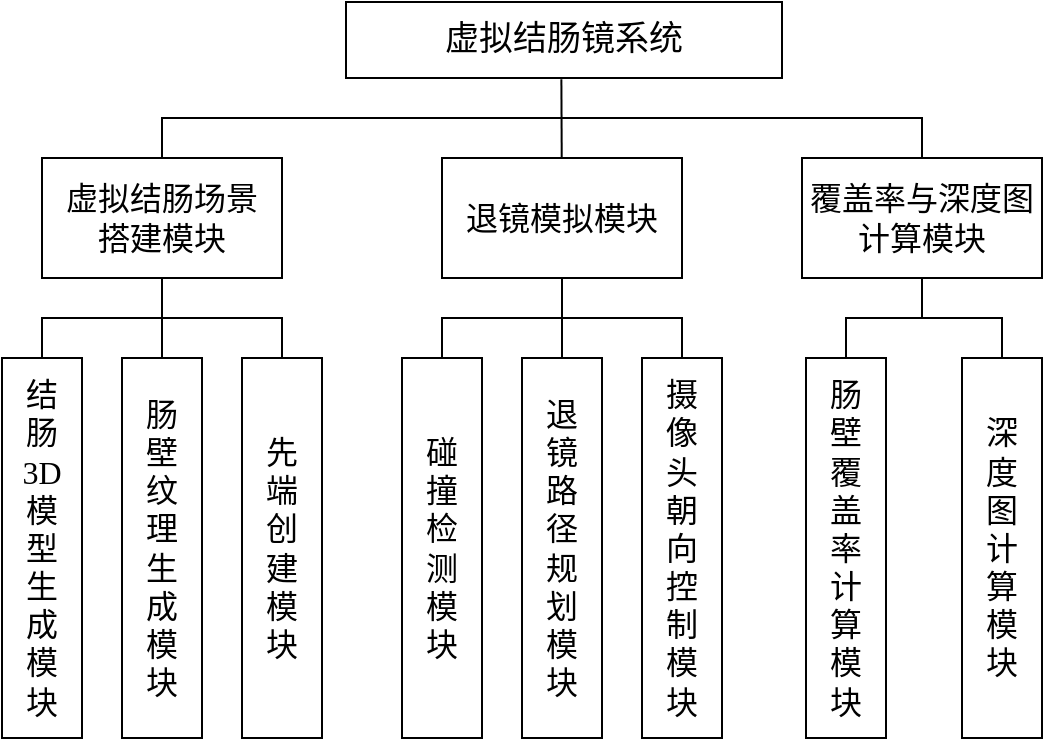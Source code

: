 <mxfile version="24.2.1" type="github">
  <diagram name="第 1 页" id="o09nwmJH8gYaiNs6TEiu">
    <mxGraphModel dx="683" dy="388" grid="0" gridSize="10" guides="0" tooltips="1" connect="0" arrows="0" fold="1" page="0" pageScale="1" pageWidth="827" pageHeight="1169" math="0" shadow="0">
      <root>
        <mxCell id="0" />
        <mxCell id="1" parent="0" />
        <mxCell id="TBaPAQR4gGPx_6uJ96JD-1" value="&lt;span style=&quot;font-family: 宋体;&quot;&gt;&lt;font style=&quot;font-size: 17px;&quot;&gt;虚拟结肠镜系统&lt;/font&gt;&lt;/span&gt;" style="rounded=0;whiteSpace=wrap;html=1;" parent="1" vertex="1">
          <mxGeometry x="282" y="132" width="218" height="38" as="geometry" />
        </mxCell>
        <mxCell id="NpMSBIKZ0nWcsXwlge86-1" value="&lt;span style=&quot;font-size:12.0pt;mso-bidi-font-size:11.0pt;&lt;br/&gt;line-height:150%;font-family:宋体;mso-ascii-font-family:&amp;quot;Times New Roman&amp;quot;;&lt;br/&gt;mso-hansi-font-family:&amp;quot;Times New Roman&amp;quot;;mso-bidi-font-family:&amp;quot;Times New Roman&amp;quot;;&lt;br/&gt;mso-bidi-theme-font:minor-bidi;mso-ansi-language:EN-US;mso-fareast-language:&lt;br/&gt;ZH-CN;mso-bidi-language:AR-SA&quot;&gt;虚拟结肠场景&lt;/span&gt;&lt;div&gt;&lt;span style=&quot;font-size:12.0pt;mso-bidi-font-size:11.0pt;&lt;br/&gt;line-height:150%;font-family:宋体;mso-ascii-font-family:&amp;quot;Times New Roman&amp;quot;;&lt;br/&gt;mso-hansi-font-family:&amp;quot;Times New Roman&amp;quot;;mso-bidi-font-family:&amp;quot;Times New Roman&amp;quot;;&lt;br/&gt;mso-bidi-theme-font:minor-bidi;mso-ansi-language:EN-US;mso-fareast-language:&lt;br/&gt;ZH-CN;mso-bidi-language:AR-SA&quot;&gt;搭建&lt;/span&gt;&lt;span style=&quot;font-family: 宋体; font-size: 12pt; background-color: initial;&quot;&gt;模块&lt;/span&gt;&lt;/div&gt;" style="rounded=0;whiteSpace=wrap;html=1;" parent="1" vertex="1">
          <mxGeometry x="130" y="210" width="120" height="60" as="geometry" />
        </mxCell>
        <mxCell id="NpMSBIKZ0nWcsXwlge86-2" value="&lt;span style=&quot;font-size:12.0pt;mso-bidi-font-size:11.0pt;&lt;br/&gt;line-height:150%;font-family:宋体;mso-ascii-font-family:&amp;quot;Times New Roman&amp;quot;;&lt;br/&gt;mso-hansi-font-family:&amp;quot;Times New Roman&amp;quot;;mso-bidi-font-family:&amp;quot;Times New Roman&amp;quot;;&lt;br/&gt;mso-bidi-theme-font:minor-bidi;mso-ansi-language:EN-US;mso-fareast-language:&lt;br/&gt;ZH-CN;mso-bidi-language:AR-SA&quot;&gt;覆盖率与深度图计算模块&lt;/span&gt;" style="rounded=0;whiteSpace=wrap;html=1;" parent="1" vertex="1">
          <mxGeometry x="510" y="210" width="120" height="60" as="geometry" />
        </mxCell>
        <mxCell id="eOaeUrl-EIrp96FyysAk-3" value="" style="endArrow=none;html=1;rounded=0;exitX=0.5;exitY=0;exitDx=0;exitDy=0;" parent="1" source="NpMSBIKZ0nWcsXwlge86-1" edge="1">
          <mxGeometry width="50" height="50" relative="1" as="geometry">
            <mxPoint x="260" y="280" as="sourcePoint" />
            <mxPoint x="390" y="190" as="targetPoint" />
            <Array as="points">
              <mxPoint x="190" y="190" />
            </Array>
          </mxGeometry>
        </mxCell>
        <mxCell id="eOaeUrl-EIrp96FyysAk-4" value="" style="endArrow=none;html=1;rounded=0;exitX=0.5;exitY=0;exitDx=0;exitDy=0;" parent="1" source="NpMSBIKZ0nWcsXwlge86-2" edge="1">
          <mxGeometry width="50" height="50" relative="1" as="geometry">
            <mxPoint x="320" y="450" as="sourcePoint" />
            <mxPoint x="390" y="190" as="targetPoint" />
            <Array as="points">
              <mxPoint x="570" y="190" />
            </Array>
          </mxGeometry>
        </mxCell>
        <mxCell id="eOaeUrl-EIrp96FyysAk-5" value="&lt;span style=&quot;font-size:12.0pt;mso-bidi-font-size:11.0pt;&lt;br/&gt;line-height:150%;font-family:宋体;mso-ascii-font-family:&amp;quot;Times New Roman&amp;quot;;&lt;br/&gt;mso-hansi-font-family:&amp;quot;Times New Roman&amp;quot;;mso-bidi-font-family:&amp;quot;Times New Roman&amp;quot;;&lt;br/&gt;mso-bidi-theme-font:minor-bidi;mso-ansi-language:EN-US;mso-fareast-language:&lt;br/&gt;ZH-CN;mso-bidi-language:AR-SA&quot;&gt;退镜模拟模块&lt;/span&gt;" style="rounded=0;whiteSpace=wrap;html=1;" parent="1" vertex="1">
          <mxGeometry x="330" y="210" width="120" height="60" as="geometry" />
        </mxCell>
        <mxCell id="eOaeUrl-EIrp96FyysAk-7" value="&lt;span style=&quot;font-size:12.0pt;mso-bidi-font-size:11.0pt;&lt;br/&gt;line-height:150%;font-family:宋体;mso-ascii-font-family:&amp;quot;Times New Roman&amp;quot;;&lt;br/&gt;mso-hansi-font-family:&amp;quot;Times New Roman&amp;quot;;mso-bidi-font-family:&amp;quot;Times New Roman&amp;quot;;&lt;br/&gt;mso-bidi-theme-font:minor-bidi;mso-ansi-language:EN-US;mso-fareast-language:&lt;br/&gt;ZH-CN;mso-bidi-language:AR-SA&quot;&gt;结&lt;/span&gt;&lt;div&gt;&lt;span style=&quot;font-size:12.0pt;mso-bidi-font-size:11.0pt;&lt;br/&gt;line-height:150%;font-family:宋体;mso-ascii-font-family:&amp;quot;Times New Roman&amp;quot;;&lt;br/&gt;mso-hansi-font-family:&amp;quot;Times New Roman&amp;quot;;mso-bidi-font-family:&amp;quot;Times New Roman&amp;quot;;&lt;br/&gt;mso-bidi-theme-font:minor-bidi;mso-ansi-language:EN-US;mso-fareast-language:&lt;br/&gt;ZH-CN;mso-bidi-language:AR-SA&quot;&gt;肠&lt;/span&gt;&lt;/div&gt;&lt;div&gt;&lt;span style=&quot;font-size:12.0pt;mso-bidi-font-size:11.0pt;&lt;br/&gt;line-height:150%;font-family:宋体;mso-ascii-font-family:&amp;quot;Times New Roman&amp;quot;;&lt;br/&gt;mso-hansi-font-family:&amp;quot;Times New Roman&amp;quot;;mso-bidi-font-family:&amp;quot;Times New Roman&amp;quot;;&lt;br/&gt;mso-bidi-theme-font:minor-bidi;mso-ansi-language:EN-US;mso-fareast-language:&lt;br/&gt;ZH-CN;mso-bidi-language:AR-SA&quot;&gt;3D&lt;/span&gt;&lt;/div&gt;&lt;div&gt;&lt;span style=&quot;font-size:12.0pt;mso-bidi-font-size:11.0pt;&lt;br/&gt;line-height:150%;font-family:宋体;mso-ascii-font-family:&amp;quot;Times New Roman&amp;quot;;&lt;br/&gt;mso-hansi-font-family:&amp;quot;Times New Roman&amp;quot;;mso-bidi-font-family:&amp;quot;Times New Roman&amp;quot;;&lt;br/&gt;mso-bidi-theme-font:minor-bidi;mso-ansi-language:EN-US;mso-fareast-language:&lt;br/&gt;ZH-CN;mso-bidi-language:AR-SA&quot;&gt;模&lt;/span&gt;&lt;/div&gt;&lt;div&gt;&lt;span style=&quot;font-size:12.0pt;mso-bidi-font-size:11.0pt;&lt;br/&gt;line-height:150%;font-family:宋体;mso-ascii-font-family:&amp;quot;Times New Roman&amp;quot;;&lt;br/&gt;mso-hansi-font-family:&amp;quot;Times New Roman&amp;quot;;mso-bidi-font-family:&amp;quot;Times New Roman&amp;quot;;&lt;br/&gt;mso-bidi-theme-font:minor-bidi;mso-ansi-language:EN-US;mso-fareast-language:&lt;br/&gt;ZH-CN;mso-bidi-language:AR-SA&quot;&gt;型&lt;/span&gt;&lt;/div&gt;&lt;div&gt;&lt;span style=&quot;font-size:12.0pt;mso-bidi-font-size:11.0pt;&lt;br/&gt;line-height:150%;font-family:宋体;mso-ascii-font-family:&amp;quot;Times New Roman&amp;quot;;&lt;br/&gt;mso-hansi-font-family:&amp;quot;Times New Roman&amp;quot;;mso-bidi-font-family:&amp;quot;Times New Roman&amp;quot;;&lt;br/&gt;mso-bidi-theme-font:minor-bidi;mso-ansi-language:EN-US;mso-fareast-language:&lt;br/&gt;ZH-CN;mso-bidi-language:AR-SA&quot;&gt;生&lt;/span&gt;&lt;/div&gt;&lt;div&gt;&lt;span style=&quot;font-size:12.0pt;mso-bidi-font-size:11.0pt;&lt;br/&gt;line-height:150%;font-family:宋体;mso-ascii-font-family:&amp;quot;Times New Roman&amp;quot;;&lt;br/&gt;mso-hansi-font-family:&amp;quot;Times New Roman&amp;quot;;mso-bidi-font-family:&amp;quot;Times New Roman&amp;quot;;&lt;br/&gt;mso-bidi-theme-font:minor-bidi;mso-ansi-language:EN-US;mso-fareast-language:&lt;br/&gt;ZH-CN;mso-bidi-language:AR-SA&quot;&gt;成&lt;/span&gt;&lt;/div&gt;&lt;div&gt;&lt;span style=&quot;font-size:12.0pt;mso-bidi-font-size:11.0pt;&lt;br/&gt;line-height:150%;font-family:宋体;mso-ascii-font-family:&amp;quot;Times New Roman&amp;quot;;&lt;br/&gt;mso-hansi-font-family:&amp;quot;Times New Roman&amp;quot;;mso-bidi-font-family:&amp;quot;Times New Roman&amp;quot;;&lt;br/&gt;mso-bidi-theme-font:minor-bidi;mso-ansi-language:EN-US;mso-fareast-language:&lt;br/&gt;ZH-CN;mso-bidi-language:AR-SA&quot;&gt;模&lt;/span&gt;&lt;/div&gt;&lt;div&gt;&lt;span style=&quot;font-size:12.0pt;mso-bidi-font-size:11.0pt;&lt;br/&gt;line-height:150%;font-family:宋体;mso-ascii-font-family:&amp;quot;Times New Roman&amp;quot;;&lt;br/&gt;mso-hansi-font-family:&amp;quot;Times New Roman&amp;quot;;mso-bidi-font-family:&amp;quot;Times New Roman&amp;quot;;&lt;br/&gt;mso-bidi-theme-font:minor-bidi;mso-ansi-language:EN-US;mso-fareast-language:&lt;br/&gt;ZH-CN;mso-bidi-language:AR-SA&quot;&gt;块&lt;/span&gt;&lt;/div&gt;" style="rounded=0;whiteSpace=wrap;html=1;" parent="1" vertex="1">
          <mxGeometry x="110" y="310" width="40" height="190" as="geometry" />
        </mxCell>
        <mxCell id="eOaeUrl-EIrp96FyysAk-8" value="&lt;span style=&quot;font-size:12.0pt;mso-bidi-font-size:11.0pt;&lt;br/&gt;line-height:150%;font-family:宋体;mso-ascii-font-family:&amp;quot;Times New Roman&amp;quot;;&lt;br/&gt;mso-hansi-font-family:&amp;quot;Times New Roman&amp;quot;;mso-bidi-font-family:&amp;quot;Times New Roman&amp;quot;;&lt;br/&gt;mso-bidi-theme-font:minor-bidi;mso-ansi-language:EN-US;mso-fareast-language:&lt;br/&gt;ZH-CN;mso-bidi-language:AR-SA&quot;&gt;先&lt;/span&gt;&lt;div&gt;&lt;span style=&quot;font-size:12.0pt;mso-bidi-font-size:11.0pt;&lt;br/&gt;line-height:150%;font-family:宋体;mso-ascii-font-family:&amp;quot;Times New Roman&amp;quot;;&lt;br/&gt;mso-hansi-font-family:&amp;quot;Times New Roman&amp;quot;;mso-bidi-font-family:&amp;quot;Times New Roman&amp;quot;;&lt;br/&gt;mso-bidi-theme-font:minor-bidi;mso-ansi-language:EN-US;mso-fareast-language:&lt;br/&gt;ZH-CN;mso-bidi-language:AR-SA&quot;&gt;端&lt;/span&gt;&lt;/div&gt;&lt;div&gt;&lt;span style=&quot;font-size:12.0pt;mso-bidi-font-size:11.0pt;&lt;br/&gt;line-height:150%;font-family:宋体;mso-ascii-font-family:&amp;quot;Times New Roman&amp;quot;;&lt;br/&gt;mso-hansi-font-family:&amp;quot;Times New Roman&amp;quot;;mso-bidi-font-family:&amp;quot;Times New Roman&amp;quot;;&lt;br/&gt;mso-bidi-theme-font:minor-bidi;mso-ansi-language:EN-US;mso-fareast-language:&lt;br/&gt;ZH-CN;mso-bidi-language:AR-SA&quot;&gt;创&lt;/span&gt;&lt;/div&gt;&lt;div&gt;&lt;span style=&quot;font-size:12.0pt;mso-bidi-font-size:11.0pt;&lt;br/&gt;line-height:150%;font-family:宋体;mso-ascii-font-family:&amp;quot;Times New Roman&amp;quot;;&lt;br/&gt;mso-hansi-font-family:&amp;quot;Times New Roman&amp;quot;;mso-bidi-font-family:&amp;quot;Times New Roman&amp;quot;;&lt;br/&gt;mso-bidi-theme-font:minor-bidi;mso-ansi-language:EN-US;mso-fareast-language:&lt;br/&gt;ZH-CN;mso-bidi-language:AR-SA&quot;&gt;建&lt;/span&gt;&lt;/div&gt;&lt;div&gt;&lt;span style=&quot;font-size:12.0pt;mso-bidi-font-size:11.0pt;&lt;br/&gt;line-height:150%;font-family:宋体;mso-ascii-font-family:&amp;quot;Times New Roman&amp;quot;;&lt;br/&gt;mso-hansi-font-family:&amp;quot;Times New Roman&amp;quot;;mso-bidi-font-family:&amp;quot;Times New Roman&amp;quot;;&lt;br/&gt;mso-bidi-theme-font:minor-bidi;mso-ansi-language:EN-US;mso-fareast-language:&lt;br/&gt;ZH-CN;mso-bidi-language:AR-SA&quot;&gt;模&lt;/span&gt;&lt;/div&gt;&lt;div&gt;&lt;span style=&quot;font-size:12.0pt;mso-bidi-font-size:11.0pt;&lt;br/&gt;line-height:150%;font-family:宋体;mso-ascii-font-family:&amp;quot;Times New Roman&amp;quot;;&lt;br/&gt;mso-hansi-font-family:&amp;quot;Times New Roman&amp;quot;;mso-bidi-font-family:&amp;quot;Times New Roman&amp;quot;;&lt;br/&gt;mso-bidi-theme-font:minor-bidi;mso-ansi-language:EN-US;mso-fareast-language:&lt;br/&gt;ZH-CN;mso-bidi-language:AR-SA&quot;&gt;块&lt;/span&gt;&lt;/div&gt;" style="rounded=0;whiteSpace=wrap;html=1;" parent="1" vertex="1">
          <mxGeometry x="230" y="310" width="40" height="190" as="geometry" />
        </mxCell>
        <mxCell id="eOaeUrl-EIrp96FyysAk-9" value="" style="endArrow=none;html=1;rounded=0;entryX=0.5;entryY=1;entryDx=0;entryDy=0;" parent="1" edge="1">
          <mxGeometry width="50" height="50" relative="1" as="geometry">
            <mxPoint x="190" y="340" as="sourcePoint" />
            <mxPoint x="190" y="270" as="targetPoint" />
          </mxGeometry>
        </mxCell>
        <mxCell id="eOaeUrl-EIrp96FyysAk-10" value="" style="endArrow=none;html=1;rounded=0;exitX=0.5;exitY=0;exitDx=0;exitDy=0;" parent="1" source="eOaeUrl-EIrp96FyysAk-7" edge="1">
          <mxGeometry width="50" height="50" relative="1" as="geometry">
            <mxPoint x="60" y="420" as="sourcePoint" />
            <mxPoint x="190" y="290" as="targetPoint" />
            <Array as="points">
              <mxPoint x="130" y="290" />
            </Array>
          </mxGeometry>
        </mxCell>
        <mxCell id="eOaeUrl-EIrp96FyysAk-11" value="" style="endArrow=none;html=1;rounded=0;exitX=0.5;exitY=0;exitDx=0;exitDy=0;" parent="1" source="eOaeUrl-EIrp96FyysAk-8" edge="1">
          <mxGeometry width="50" height="50" relative="1" as="geometry">
            <mxPoint x="120" y="590" as="sourcePoint" />
            <mxPoint x="190" y="290" as="targetPoint" />
            <Array as="points">
              <mxPoint x="250" y="290" />
            </Array>
          </mxGeometry>
        </mxCell>
        <mxCell id="eOaeUrl-EIrp96FyysAk-12" value="&lt;span style=&quot;font-size:12.0pt;mso-bidi-font-size:11.0pt;&lt;br/&gt;line-height:150%;font-family:宋体;mso-ascii-font-family:&amp;quot;Times New Roman&amp;quot;;&lt;br/&gt;mso-hansi-font-family:&amp;quot;Times New Roman&amp;quot;;mso-bidi-font-family:&amp;quot;Times New Roman&amp;quot;;&lt;br/&gt;mso-bidi-theme-font:minor-bidi;mso-ansi-language:EN-US;mso-fareast-language:&lt;br/&gt;ZH-CN;mso-bidi-language:AR-SA&quot;&gt;肠&lt;/span&gt;&lt;div&gt;&lt;span style=&quot;font-size:12.0pt;mso-bidi-font-size:11.0pt;&lt;br/&gt;line-height:150%;font-family:宋体;mso-ascii-font-family:&amp;quot;Times New Roman&amp;quot;;&lt;br/&gt;mso-hansi-font-family:&amp;quot;Times New Roman&amp;quot;;mso-bidi-font-family:&amp;quot;Times New Roman&amp;quot;;&lt;br/&gt;mso-bidi-theme-font:minor-bidi;mso-ansi-language:EN-US;mso-fareast-language:&lt;br/&gt;ZH-CN;mso-bidi-language:AR-SA&quot;&gt;壁&lt;/span&gt;&lt;/div&gt;&lt;div&gt;&lt;span style=&quot;font-size:12.0pt;mso-bidi-font-size:11.0pt;&lt;br/&gt;line-height:150%;font-family:宋体;mso-ascii-font-family:&amp;quot;Times New Roman&amp;quot;;&lt;br/&gt;mso-hansi-font-family:&amp;quot;Times New Roman&amp;quot;;mso-bidi-font-family:&amp;quot;Times New Roman&amp;quot;;&lt;br/&gt;mso-bidi-theme-font:minor-bidi;mso-ansi-language:EN-US;mso-fareast-language:&lt;br/&gt;ZH-CN;mso-bidi-language:AR-SA&quot;&gt;纹&lt;/span&gt;&lt;/div&gt;&lt;div&gt;&lt;span style=&quot;font-size:12.0pt;mso-bidi-font-size:11.0pt;&lt;br/&gt;line-height:150%;font-family:宋体;mso-ascii-font-family:&amp;quot;Times New Roman&amp;quot;;&lt;br/&gt;mso-hansi-font-family:&amp;quot;Times New Roman&amp;quot;;mso-bidi-font-family:&amp;quot;Times New Roman&amp;quot;;&lt;br/&gt;mso-bidi-theme-font:minor-bidi;mso-ansi-language:EN-US;mso-fareast-language:&lt;br/&gt;ZH-CN;mso-bidi-language:AR-SA&quot;&gt;理&lt;/span&gt;&lt;/div&gt;&lt;div&gt;&lt;span style=&quot;font-size:12.0pt;mso-bidi-font-size:11.0pt;&lt;br/&gt;line-height:150%;font-family:宋体;mso-ascii-font-family:&amp;quot;Times New Roman&amp;quot;;&lt;br/&gt;mso-hansi-font-family:&amp;quot;Times New Roman&amp;quot;;mso-bidi-font-family:&amp;quot;Times New Roman&amp;quot;;&lt;br/&gt;mso-bidi-theme-font:minor-bidi;mso-ansi-language:EN-US;mso-fareast-language:&lt;br/&gt;ZH-CN;mso-bidi-language:AR-SA&quot;&gt;生&lt;/span&gt;&lt;/div&gt;&lt;div&gt;&lt;span style=&quot;font-size:12.0pt;mso-bidi-font-size:11.0pt;&lt;br/&gt;line-height:150%;font-family:宋体;mso-ascii-font-family:&amp;quot;Times New Roman&amp;quot;;&lt;br/&gt;mso-hansi-font-family:&amp;quot;Times New Roman&amp;quot;;mso-bidi-font-family:&amp;quot;Times New Roman&amp;quot;;&lt;br/&gt;mso-bidi-theme-font:minor-bidi;mso-ansi-language:EN-US;mso-fareast-language:&lt;br/&gt;ZH-CN;mso-bidi-language:AR-SA&quot;&gt;成&lt;/span&gt;&lt;/div&gt;&lt;div&gt;&lt;span style=&quot;font-size:12.0pt;mso-bidi-font-size:11.0pt;&lt;br/&gt;line-height:150%;font-family:宋体;mso-ascii-font-family:&amp;quot;Times New Roman&amp;quot;;&lt;br/&gt;mso-hansi-font-family:&amp;quot;Times New Roman&amp;quot;;mso-bidi-font-family:&amp;quot;Times New Roman&amp;quot;;&lt;br/&gt;mso-bidi-theme-font:minor-bidi;mso-ansi-language:EN-US;mso-fareast-language:&lt;br/&gt;ZH-CN;mso-bidi-language:AR-SA&quot;&gt;模&lt;/span&gt;&lt;/div&gt;&lt;div&gt;&lt;span style=&quot;font-size:12.0pt;mso-bidi-font-size:11.0pt;&lt;br/&gt;line-height:150%;font-family:宋体;mso-ascii-font-family:&amp;quot;Times New Roman&amp;quot;;&lt;br/&gt;mso-hansi-font-family:&amp;quot;Times New Roman&amp;quot;;mso-bidi-font-family:&amp;quot;Times New Roman&amp;quot;;&lt;br/&gt;mso-bidi-theme-font:minor-bidi;mso-ansi-language:EN-US;mso-fareast-language:&lt;br/&gt;ZH-CN;mso-bidi-language:AR-SA&quot;&gt;块&lt;/span&gt;&lt;/div&gt;" style="rounded=0;whiteSpace=wrap;html=1;" parent="1" vertex="1">
          <mxGeometry x="170" y="310" width="40" height="190" as="geometry" />
        </mxCell>
        <mxCell id="eOaeUrl-EIrp96FyysAk-13" value="" style="endArrow=none;html=1;rounded=0;" parent="1" source="eOaeUrl-EIrp96FyysAk-12" edge="1">
          <mxGeometry width="50" height="50" relative="1" as="geometry">
            <mxPoint x="190" y="380" as="sourcePoint" />
            <mxPoint x="190" y="300" as="targetPoint" />
          </mxGeometry>
        </mxCell>
        <mxCell id="eOaeUrl-EIrp96FyysAk-14" value="&lt;div&gt;&lt;font face=&quot;宋体&quot;&gt;&lt;span style=&quot;font-size: 16px;&quot;&gt;碰&lt;/span&gt;&lt;/font&gt;&lt;/div&gt;&lt;div&gt;&lt;font face=&quot;宋体&quot;&gt;&lt;span style=&quot;font-size: 16px;&quot;&gt;撞&lt;/span&gt;&lt;/font&gt;&lt;/div&gt;&lt;div&gt;&lt;font face=&quot;宋体&quot;&gt;&lt;span style=&quot;font-size: 16px;&quot;&gt;检&lt;/span&gt;&lt;/font&gt;&lt;/div&gt;&lt;div&gt;&lt;font face=&quot;宋体&quot;&gt;&lt;span style=&quot;font-size: 16px;&quot;&gt;测&lt;/span&gt;&lt;/font&gt;&lt;/div&gt;&lt;div&gt;&lt;font face=&quot;宋体&quot;&gt;&lt;span style=&quot;font-size: 16px;&quot;&gt;模&lt;/span&gt;&lt;/font&gt;&lt;/div&gt;&lt;div&gt;&lt;font face=&quot;宋体&quot;&gt;&lt;span style=&quot;font-size: 16px;&quot;&gt;块&lt;/span&gt;&lt;/font&gt;&lt;/div&gt;" style="rounded=0;whiteSpace=wrap;html=1;" parent="1" vertex="1">
          <mxGeometry x="310" y="310" width="40" height="190" as="geometry" />
        </mxCell>
        <mxCell id="eOaeUrl-EIrp96FyysAk-15" value="&lt;font face=&quot;宋体&quot;&gt;&lt;span style=&quot;font-size: 16px;&quot;&gt;摄&lt;/span&gt;&lt;/font&gt;&lt;div&gt;&lt;font face=&quot;宋体&quot;&gt;&lt;span style=&quot;font-size: 16px;&quot;&gt;像&lt;/span&gt;&lt;/font&gt;&lt;/div&gt;&lt;div&gt;&lt;font face=&quot;宋体&quot;&gt;&lt;span style=&quot;font-size: 16px;&quot;&gt;头&lt;/span&gt;&lt;/font&gt;&lt;/div&gt;&lt;div&gt;&lt;font face=&quot;宋体&quot;&gt;&lt;span style=&quot;font-size: 16px;&quot;&gt;朝&lt;/span&gt;&lt;/font&gt;&lt;/div&gt;&lt;div&gt;&lt;font face=&quot;宋体&quot;&gt;&lt;span style=&quot;font-size: 16px;&quot;&gt;向&lt;/span&gt;&lt;/font&gt;&lt;/div&gt;&lt;div&gt;&lt;font face=&quot;宋体&quot;&gt;&lt;span style=&quot;font-size: 16px;&quot;&gt;控&lt;/span&gt;&lt;/font&gt;&lt;/div&gt;&lt;div&gt;&lt;font face=&quot;宋体&quot;&gt;&lt;span style=&quot;font-size: 16px;&quot;&gt;制&lt;/span&gt;&lt;/font&gt;&lt;/div&gt;&lt;div&gt;&lt;font face=&quot;宋体&quot;&gt;&lt;span style=&quot;font-size: 16px;&quot;&gt;模&lt;/span&gt;&lt;/font&gt;&lt;/div&gt;&lt;div&gt;&lt;font face=&quot;宋体&quot;&gt;&lt;span style=&quot;font-size: 16px;&quot;&gt;块&lt;/span&gt;&lt;/font&gt;&lt;/div&gt;" style="rounded=0;whiteSpace=wrap;html=1;" parent="1" vertex="1">
          <mxGeometry x="430" y="310" width="40" height="190" as="geometry" />
        </mxCell>
        <mxCell id="eOaeUrl-EIrp96FyysAk-16" value="" style="endArrow=none;html=1;rounded=0;entryX=0.5;entryY=1;entryDx=0;entryDy=0;" parent="1" edge="1">
          <mxGeometry width="50" height="50" relative="1" as="geometry">
            <mxPoint x="390" y="340" as="sourcePoint" />
            <mxPoint x="390" y="270" as="targetPoint" />
          </mxGeometry>
        </mxCell>
        <mxCell id="eOaeUrl-EIrp96FyysAk-17" value="" style="endArrow=none;html=1;rounded=0;exitX=0.5;exitY=0;exitDx=0;exitDy=0;" parent="1" source="eOaeUrl-EIrp96FyysAk-14" edge="1">
          <mxGeometry width="50" height="50" relative="1" as="geometry">
            <mxPoint x="260" y="420" as="sourcePoint" />
            <mxPoint x="390" y="290" as="targetPoint" />
            <Array as="points">
              <mxPoint x="330" y="290" />
            </Array>
          </mxGeometry>
        </mxCell>
        <mxCell id="eOaeUrl-EIrp96FyysAk-18" value="" style="endArrow=none;html=1;rounded=0;exitX=0.5;exitY=0;exitDx=0;exitDy=0;" parent="1" source="eOaeUrl-EIrp96FyysAk-15" edge="1">
          <mxGeometry width="50" height="50" relative="1" as="geometry">
            <mxPoint x="320" y="590" as="sourcePoint" />
            <mxPoint x="390" y="290" as="targetPoint" />
            <Array as="points">
              <mxPoint x="450" y="290" />
            </Array>
          </mxGeometry>
        </mxCell>
        <mxCell id="eOaeUrl-EIrp96FyysAk-19" value="&lt;font face=&quot;宋体&quot;&gt;&lt;span style=&quot;font-size: 16px;&quot;&gt;退&lt;/span&gt;&lt;/font&gt;&lt;div&gt;&lt;font face=&quot;宋体&quot;&gt;&lt;span style=&quot;font-size: 16px;&quot;&gt;镜&lt;/span&gt;&lt;/font&gt;&lt;/div&gt;&lt;div&gt;&lt;font face=&quot;宋体&quot;&gt;&lt;span style=&quot;font-size: 16px;&quot;&gt;路&lt;/span&gt;&lt;/font&gt;&lt;/div&gt;&lt;div&gt;&lt;font face=&quot;宋体&quot;&gt;&lt;span style=&quot;font-size: 16px;&quot;&gt;径&lt;/span&gt;&lt;/font&gt;&lt;/div&gt;&lt;div&gt;&lt;font face=&quot;宋体&quot;&gt;&lt;span style=&quot;font-size: 16px;&quot;&gt;规&lt;/span&gt;&lt;/font&gt;&lt;/div&gt;&lt;div&gt;&lt;font face=&quot;宋体&quot;&gt;&lt;span style=&quot;font-size: 16px;&quot;&gt;划&lt;/span&gt;&lt;/font&gt;&lt;/div&gt;&lt;div&gt;&lt;font face=&quot;宋体&quot;&gt;&lt;span style=&quot;font-size: 16px;&quot;&gt;模&lt;/span&gt;&lt;/font&gt;&lt;/div&gt;&lt;div&gt;&lt;font face=&quot;宋体&quot;&gt;&lt;span style=&quot;font-size: 16px;&quot;&gt;块&lt;/span&gt;&lt;/font&gt;&lt;/div&gt;" style="rounded=0;whiteSpace=wrap;html=1;" parent="1" vertex="1">
          <mxGeometry x="370" y="310" width="40" height="190" as="geometry" />
        </mxCell>
        <mxCell id="eOaeUrl-EIrp96FyysAk-20" value="" style="endArrow=none;html=1;rounded=0;" parent="1" source="eOaeUrl-EIrp96FyysAk-19" edge="1">
          <mxGeometry width="50" height="50" relative="1" as="geometry">
            <mxPoint x="390" y="380" as="sourcePoint" />
            <mxPoint x="390" y="300" as="targetPoint" />
          </mxGeometry>
        </mxCell>
        <mxCell id="eOaeUrl-EIrp96FyysAk-22" value="&lt;font face=&quot;宋体&quot;&gt;&lt;span style=&quot;font-size: 16px;&quot;&gt;深&lt;/span&gt;&lt;/font&gt;&lt;div&gt;&lt;font face=&quot;宋体&quot;&gt;&lt;span style=&quot;font-size: 16px;&quot;&gt;度&lt;/span&gt;&lt;/font&gt;&lt;/div&gt;&lt;div&gt;&lt;font face=&quot;宋体&quot;&gt;&lt;span style=&quot;font-size: 16px;&quot;&gt;图&lt;/span&gt;&lt;/font&gt;&lt;/div&gt;&lt;div&gt;&lt;font face=&quot;宋体&quot;&gt;&lt;span style=&quot;font-size: 16px;&quot;&gt;计&lt;/span&gt;&lt;/font&gt;&lt;/div&gt;&lt;div&gt;&lt;font face=&quot;宋体&quot;&gt;&lt;span style=&quot;font-size: 16px;&quot;&gt;算&lt;/span&gt;&lt;/font&gt;&lt;/div&gt;&lt;div&gt;&lt;font face=&quot;宋体&quot;&gt;&lt;span style=&quot;font-size: 16px;&quot;&gt;模&lt;/span&gt;&lt;/font&gt;&lt;/div&gt;&lt;div&gt;&lt;font face=&quot;宋体&quot;&gt;&lt;span style=&quot;font-size: 16px;&quot;&gt;块&lt;/span&gt;&lt;/font&gt;&lt;/div&gt;" style="rounded=0;whiteSpace=wrap;html=1;" parent="1" vertex="1">
          <mxGeometry x="590" y="310" width="40" height="190" as="geometry" />
        </mxCell>
        <mxCell id="eOaeUrl-EIrp96FyysAk-23" value="" style="endArrow=none;html=1;rounded=0;entryX=0.5;entryY=1;entryDx=0;entryDy=0;" parent="1" target="NpMSBIKZ0nWcsXwlge86-2" edge="1">
          <mxGeometry width="50" height="50" relative="1" as="geometry">
            <mxPoint x="570" y="290" as="sourcePoint" />
            <mxPoint x="590" y="270" as="targetPoint" />
          </mxGeometry>
        </mxCell>
        <mxCell id="eOaeUrl-EIrp96FyysAk-25" value="" style="endArrow=none;html=1;rounded=0;exitX=0.5;exitY=0;exitDx=0;exitDy=0;" parent="1" source="eOaeUrl-EIrp96FyysAk-22" edge="1">
          <mxGeometry width="50" height="50" relative="1" as="geometry">
            <mxPoint x="520" y="590" as="sourcePoint" />
            <mxPoint x="590" y="290" as="targetPoint" />
            <Array as="points">
              <mxPoint x="610" y="290" />
            </Array>
          </mxGeometry>
        </mxCell>
        <mxCell id="eOaeUrl-EIrp96FyysAk-26" value="&lt;div&gt;&lt;font face=&quot;宋体&quot;&gt;&lt;span style=&quot;font-size: 16px;&quot;&gt;肠&lt;/span&gt;&lt;/font&gt;&lt;/div&gt;&lt;div&gt;&lt;font face=&quot;宋体&quot;&gt;&lt;span style=&quot;font-size: 16px;&quot;&gt;壁&lt;/span&gt;&lt;/font&gt;&lt;/div&gt;&lt;div&gt;&lt;font face=&quot;宋体&quot;&gt;&lt;span style=&quot;font-size: 16px;&quot;&gt;覆&lt;/span&gt;&lt;/font&gt;&lt;/div&gt;&lt;div&gt;&lt;font face=&quot;宋体&quot;&gt;&lt;span style=&quot;font-size: 16px;&quot;&gt;盖&lt;/span&gt;&lt;/font&gt;&lt;/div&gt;&lt;div&gt;&lt;font face=&quot;宋体&quot;&gt;&lt;span style=&quot;font-size: 16px;&quot;&gt;率&lt;/span&gt;&lt;/font&gt;&lt;/div&gt;&lt;div&gt;&lt;font face=&quot;宋体&quot;&gt;&lt;span style=&quot;font-size: 16px;&quot;&gt;计&lt;/span&gt;&lt;/font&gt;&lt;/div&gt;&lt;div&gt;&lt;font face=&quot;宋体&quot;&gt;&lt;span style=&quot;font-size: 16px;&quot;&gt;算&lt;/span&gt;&lt;/font&gt;&lt;/div&gt;&lt;div&gt;&lt;font face=&quot;宋体&quot;&gt;&lt;span style=&quot;font-size: 16px;&quot;&gt;模&lt;/span&gt;&lt;/font&gt;&lt;/div&gt;&lt;div&gt;&lt;font face=&quot;宋体&quot;&gt;&lt;span style=&quot;font-size: 16px;&quot;&gt;块&lt;/span&gt;&lt;/font&gt;&lt;/div&gt;" style="rounded=0;whiteSpace=wrap;html=1;" parent="1" vertex="1">
          <mxGeometry x="512" y="310" width="40" height="190" as="geometry" />
        </mxCell>
        <mxCell id="eOaeUrl-EIrp96FyysAk-27" value="" style="endArrow=none;html=1;rounded=0;" parent="1" edge="1">
          <mxGeometry width="50" height="50" relative="1" as="geometry">
            <mxPoint x="532" y="310" as="sourcePoint" />
            <mxPoint x="592" y="290" as="targetPoint" />
            <Array as="points">
              <mxPoint x="532" y="290" />
            </Array>
          </mxGeometry>
        </mxCell>
        <mxCell id="eOaeUrl-EIrp96FyysAk-30" value="" style="endArrow=none;html=1;rounded=0;entryX=0.494;entryY=1.016;entryDx=0;entryDy=0;entryPerimeter=0;" parent="1" source="eOaeUrl-EIrp96FyysAk-5" target="TBaPAQR4gGPx_6uJ96JD-1" edge="1">
          <mxGeometry width="50" height="50" relative="1" as="geometry">
            <mxPoint x="430" y="320" as="sourcePoint" />
            <mxPoint x="480" y="270" as="targetPoint" />
          </mxGeometry>
        </mxCell>
      </root>
    </mxGraphModel>
  </diagram>
</mxfile>
